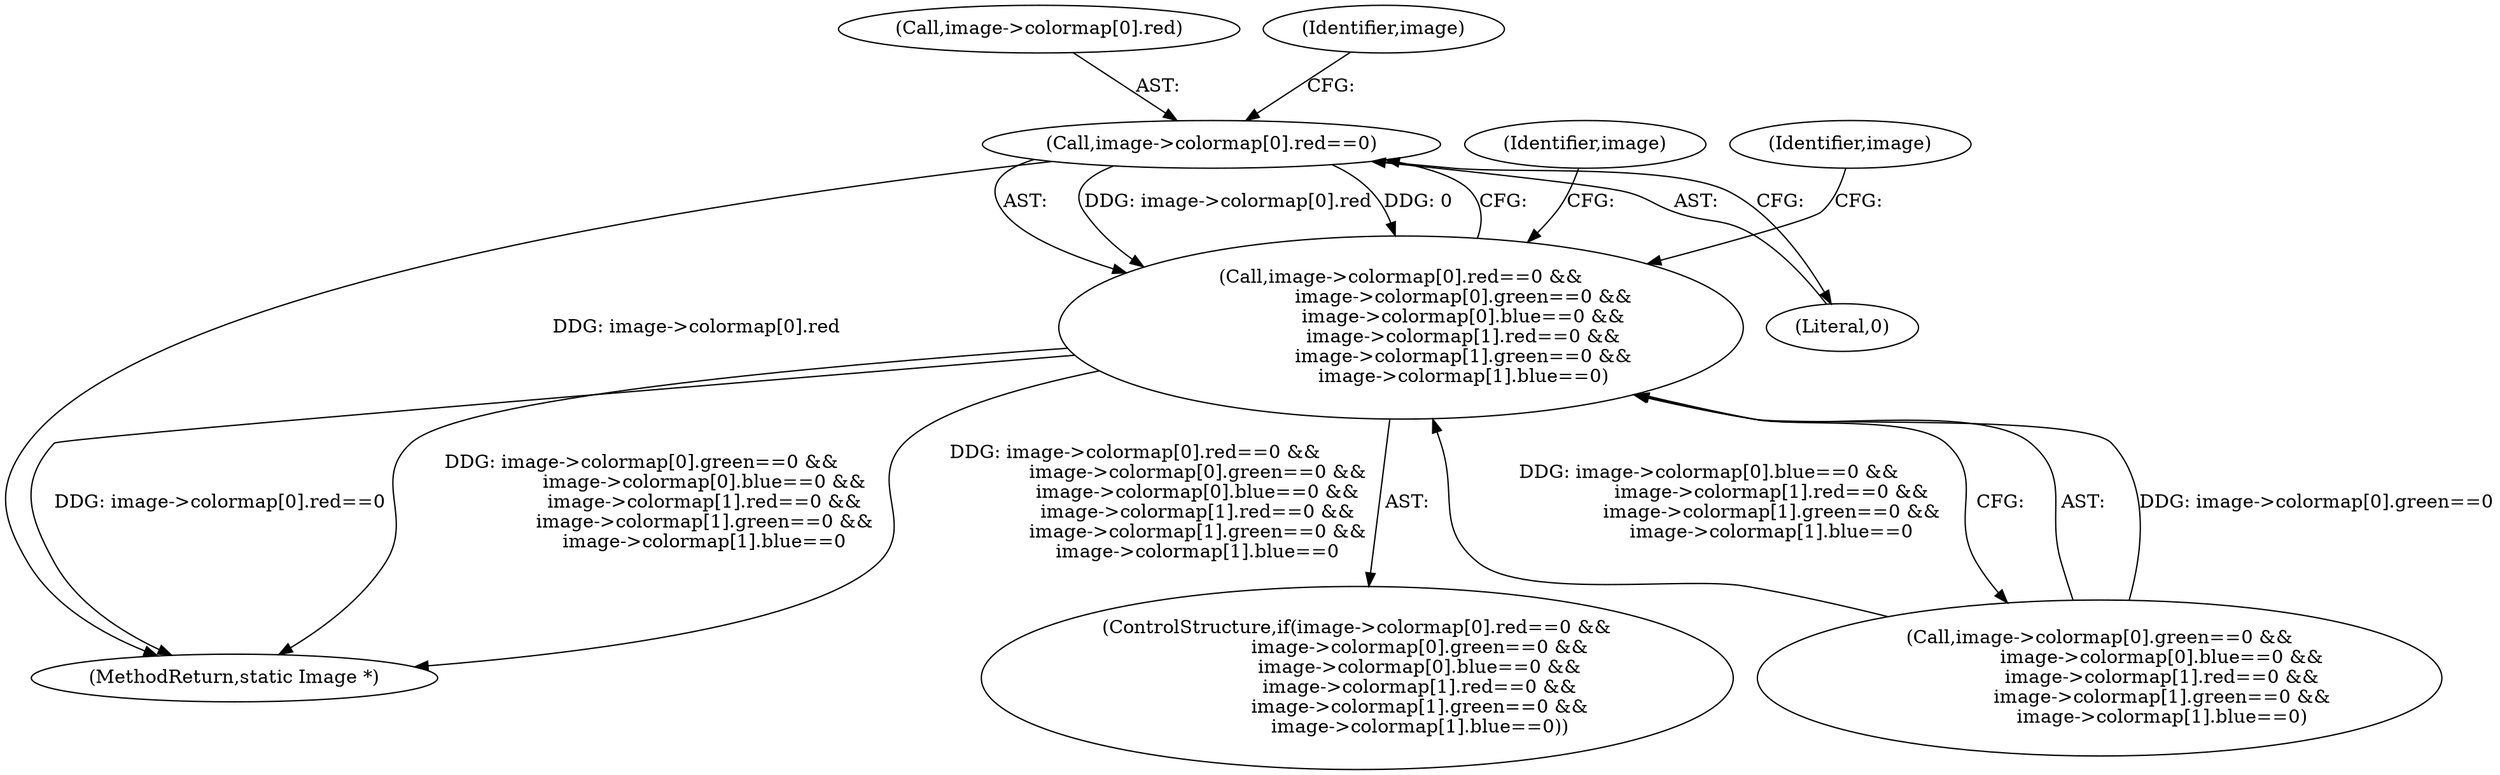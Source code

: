 digraph "0_ImageMagick_fc43974d34318c834fbf78570ca1a3764ed8c7d7@array" {
"1000940" [label="(Call,image->colormap[0].red==0)"];
"1000939" [label="(Call,image->colormap[0].red==0 &&\n                     image->colormap[0].green==0 &&\n                     image->colormap[0].blue==0 &&\n                     image->colormap[1].red==0 &&\n                     image->colormap[1].green==0 &&\n                     image->colormap[1].blue==0)"];
"1001027" [label="(Identifier,image)"];
"1001942" [label="(MethodReturn,static Image *)"];
"1001003" [label="(Identifier,image)"];
"1000948" [label="(Literal,0)"];
"1000938" [label="(ControlStructure,if(image->colormap[0].red==0 &&\n                     image->colormap[0].green==0 &&\n                     image->colormap[0].blue==0 &&\n                     image->colormap[1].red==0 &&\n                     image->colormap[1].green==0 &&\n                     image->colormap[1].blue==0))"];
"1000940" [label="(Call,image->colormap[0].red==0)"];
"1000949" [label="(Call,image->colormap[0].green==0 &&\n                     image->colormap[0].blue==0 &&\n                     image->colormap[1].red==0 &&\n                     image->colormap[1].green==0 &&\n                     image->colormap[1].blue==0)"];
"1000939" [label="(Call,image->colormap[0].red==0 &&\n                     image->colormap[0].green==0 &&\n                     image->colormap[0].blue==0 &&\n                     image->colormap[1].red==0 &&\n                     image->colormap[1].green==0 &&\n                     image->colormap[1].blue==0)"];
"1000941" [label="(Call,image->colormap[0].red)"];
"1000954" [label="(Identifier,image)"];
"1000940" -> "1000939"  [label="AST: "];
"1000940" -> "1000948"  [label="CFG: "];
"1000941" -> "1000940"  [label="AST: "];
"1000948" -> "1000940"  [label="AST: "];
"1000954" -> "1000940"  [label="CFG: "];
"1000939" -> "1000940"  [label="CFG: "];
"1000940" -> "1001942"  [label="DDG: image->colormap[0].red"];
"1000940" -> "1000939"  [label="DDG: image->colormap[0].red"];
"1000940" -> "1000939"  [label="DDG: 0"];
"1000939" -> "1000938"  [label="AST: "];
"1000939" -> "1000949"  [label="CFG: "];
"1000949" -> "1000939"  [label="AST: "];
"1001003" -> "1000939"  [label="CFG: "];
"1001027" -> "1000939"  [label="CFG: "];
"1000939" -> "1001942"  [label="DDG: image->colormap[0].red==0 &&\n                     image->colormap[0].green==0 &&\n                     image->colormap[0].blue==0 &&\n                     image->colormap[1].red==0 &&\n                     image->colormap[1].green==0 &&\n                     image->colormap[1].blue==0"];
"1000939" -> "1001942"  [label="DDG: image->colormap[0].red==0"];
"1000939" -> "1001942"  [label="DDG: image->colormap[0].green==0 &&\n                     image->colormap[0].blue==0 &&\n                     image->colormap[1].red==0 &&\n                     image->colormap[1].green==0 &&\n                     image->colormap[1].blue==0"];
"1000949" -> "1000939"  [label="DDG: image->colormap[0].green==0"];
"1000949" -> "1000939"  [label="DDG: image->colormap[0].blue==0 &&\n                     image->colormap[1].red==0 &&\n                     image->colormap[1].green==0 &&\n                     image->colormap[1].blue==0"];
}
